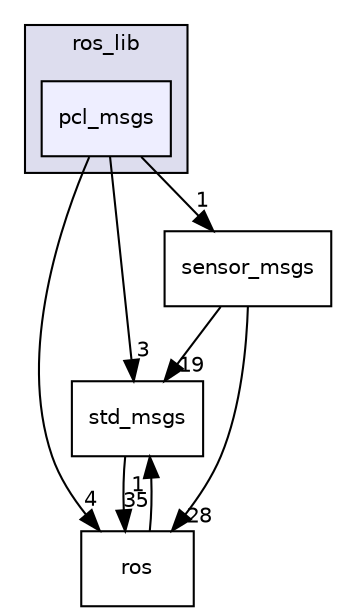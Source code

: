 digraph "pcl_msgs" {
  compound=true
  node [ fontsize="10", fontname="Helvetica"];
  edge [ labelfontsize="10", labelfontname="Helvetica"];
  subgraph clusterdir_90717b3c677f611b706863d5c86b90c7 {
    graph [ bgcolor="#ddddee", pencolor="black", label="ros_lib" fontname="Helvetica", fontsize="10", URL="dir_90717b3c677f611b706863d5c86b90c7.html"]
  dir_dcb0e2e76a801cf8e1f27f78df235acd [shape=box, label="pcl_msgs", style="filled", fillcolor="#eeeeff", pencolor="black", URL="dir_dcb0e2e76a801cf8e1f27f78df235acd.html"];
  }
  dir_f2816c854eb78437876b58f76ed52aaa [shape=box label="std_msgs" URL="dir_f2816c854eb78437876b58f76ed52aaa.html"];
  dir_74fd674bff593b67d15dde07bcd4f8f8 [shape=box label="ros" URL="dir_74fd674bff593b67d15dde07bcd4f8f8.html"];
  dir_d879922ff3fb3c757957062a905681de [shape=box label="sensor_msgs" URL="dir_d879922ff3fb3c757957062a905681de.html"];
  dir_dcb0e2e76a801cf8e1f27f78df235acd->dir_f2816c854eb78437876b58f76ed52aaa [headlabel="3", labeldistance=1.5 headhref="dir_000039_000012.html"];
  dir_dcb0e2e76a801cf8e1f27f78df235acd->dir_74fd674bff593b67d15dde07bcd4f8f8 [headlabel="4", labeldistance=1.5 headhref="dir_000039_000025.html"];
  dir_dcb0e2e76a801cf8e1f27f78df235acd->dir_d879922ff3fb3c757957062a905681de [headlabel="1", labeldistance=1.5 headhref="dir_000039_000014.html"];
  dir_f2816c854eb78437876b58f76ed52aaa->dir_74fd674bff593b67d15dde07bcd4f8f8 [headlabel="35", labeldistance=1.5 headhref="dir_000012_000025.html"];
  dir_74fd674bff593b67d15dde07bcd4f8f8->dir_f2816c854eb78437876b58f76ed52aaa [headlabel="1", labeldistance=1.5 headhref="dir_000025_000012.html"];
  dir_d879922ff3fb3c757957062a905681de->dir_f2816c854eb78437876b58f76ed52aaa [headlabel="19", labeldistance=1.5 headhref="dir_000014_000012.html"];
  dir_d879922ff3fb3c757957062a905681de->dir_74fd674bff593b67d15dde07bcd4f8f8 [headlabel="28", labeldistance=1.5 headhref="dir_000014_000025.html"];
}
